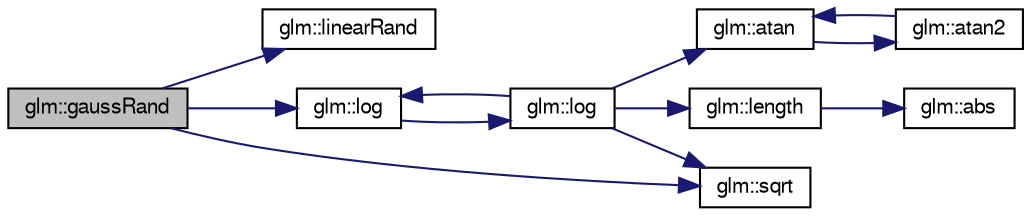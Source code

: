 digraph G
{
  bgcolor="transparent";
  edge [fontname="FreeSans",fontsize=10,labelfontname="FreeSans",labelfontsize=10];
  node [fontname="FreeSans",fontsize=10,shape=record];
  rankdir=LR;
  Node1 [label="glm::gaussRand",height=0.2,width=0.4,color="black", fillcolor="grey75", style="filled" fontcolor="black"];
  Node1 -> Node2 [color="midnightblue",fontsize=10,style="solid"];
  Node2 [label="glm::linearRand",height=0.2,width=0.4,color="black",URL="$group__gtc__random.html#gb955b990407d8d4b62cfe2a2a89d9492"];
  Node1 -> Node3 [color="midnightblue",fontsize=10,style="solid"];
  Node3 [label="glm::log",height=0.2,width=0.4,color="black",URL="$group__core__func__exponential.html#gce8148db3949f9260f6f883f8dbae808"];
  Node3 -> Node4 [color="midnightblue",fontsize=10,style="solid"];
  Node4 [label="glm::log",height=0.2,width=0.4,color="black",URL="$group__gtx__quaternion.html#gbed81c73a777fce84fe442bbc17c13ce"];
  Node4 -> Node5 [color="midnightblue",fontsize=10,style="solid"];
  Node5 [label="glm::atan",height=0.2,width=0.4,color="black",URL="$group__core__func__trigonometric.html#gb89f4e2a1ea1426dc87ab3a06901b68a"];
  Node5 -> Node6 [color="midnightblue",fontsize=10,style="solid"];
  Node6 [label="glm::atan2",height=0.2,width=0.4,color="black",URL="$group__gtx__compatibility.html#ga7c3a1b05bab87aa5a7cbc9efadfbc52",tooltip="Arc tangent. Returns an angle whose tangent is y/x. The signs of x and y are used..."];
  Node6 -> Node5 [color="midnightblue",fontsize=10,style="solid"];
  Node4 -> Node7 [color="midnightblue",fontsize=10,style="solid"];
  Node7 [label="glm::length",height=0.2,width=0.4,color="black",URL="$group__core__func__geometric.html#gd73a94d9c967e619e670156356e93b7e"];
  Node7 -> Node8 [color="midnightblue",fontsize=10,style="solid"];
  Node8 [label="glm::abs",height=0.2,width=0.4,color="black",URL="$group__core__func__common.html#gab4b95b47f2918ce6e7ac279a0ba27c1"];
  Node4 -> Node3 [color="midnightblue",fontsize=10,style="solid"];
  Node4 -> Node9 [color="midnightblue",fontsize=10,style="solid"];
  Node9 [label="glm::sqrt",height=0.2,width=0.4,color="black",URL="$group__core__func__exponential.html#gfe49b7b63045b6ab94bffbcd7e7a7bc8"];
  Node1 -> Node9 [color="midnightblue",fontsize=10,style="solid"];
}
